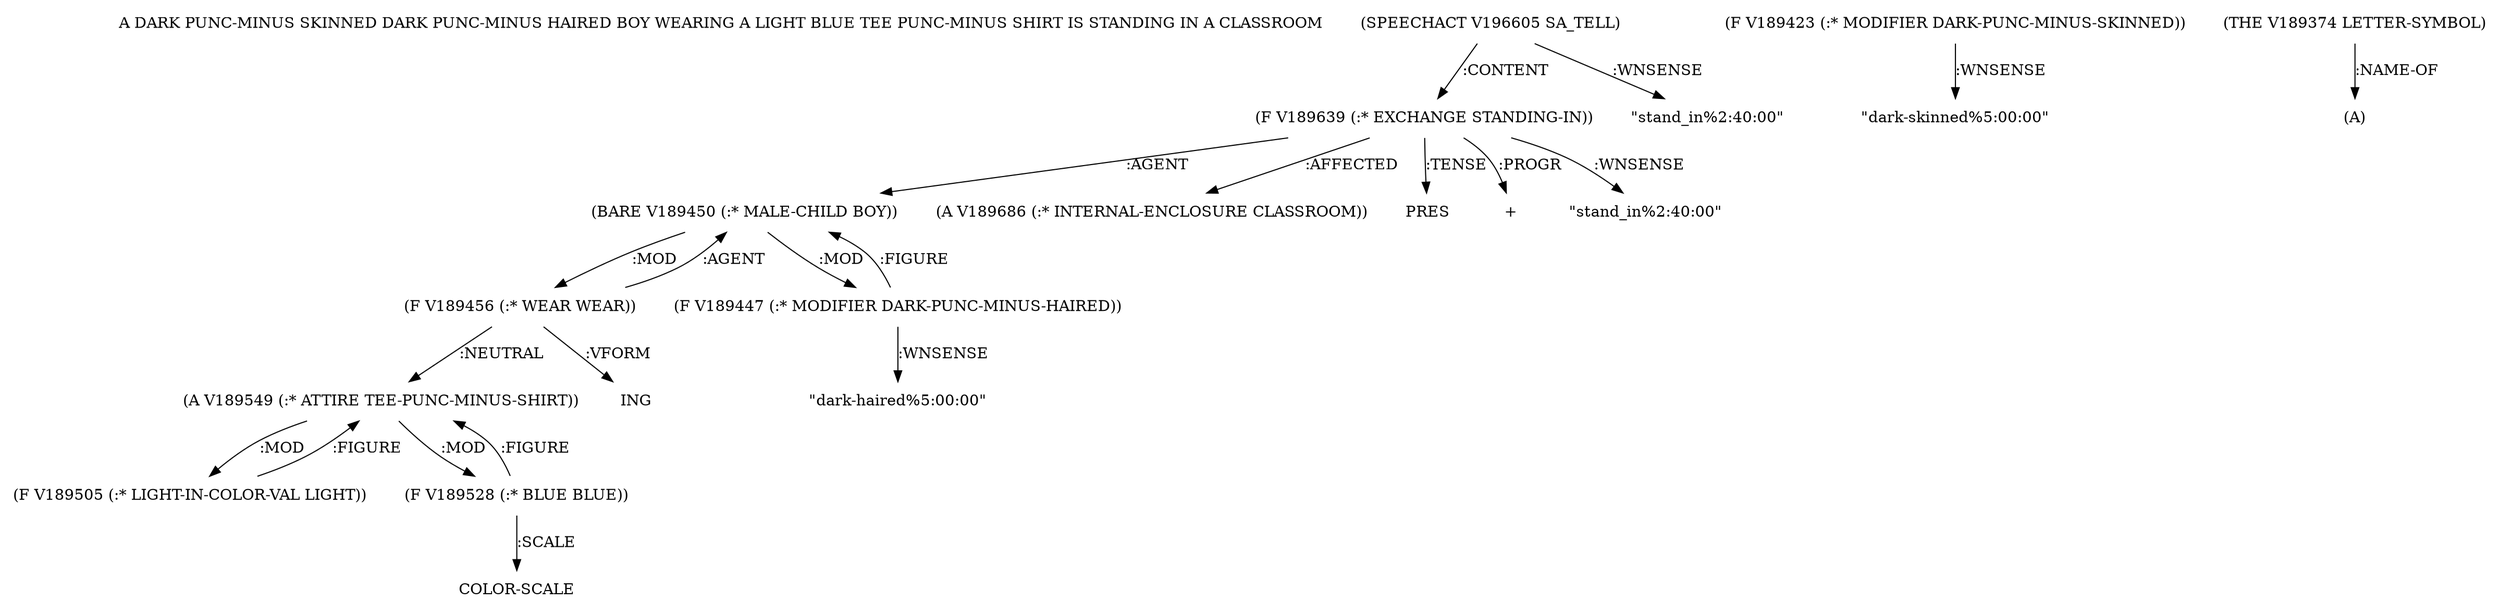 digraph Terms {
  node [shape=none]
  "A DARK PUNC-MINUS SKINNED DARK PUNC-MINUS HAIRED BOY WEARING A LIGHT BLUE TEE PUNC-MINUS SHIRT IS STANDING IN A CLASSROOM"
  "V196605" [label="(SPEECHACT V196605 SA_TELL)"]
  "V196605" -> "V189639" [label=":CONTENT"]
  "V196605" -> "NT201131" [label=":WNSENSE"]
  "NT201131" [label="\"stand_in%2:40:00\""]
  "V189639" [label="(F V189639 (:* EXCHANGE STANDING-IN))"]
  "V189639" -> "V189450" [label=":AGENT"]
  "V189639" -> "V189686" [label=":AFFECTED"]
  "V189639" -> "NT201132" [label=":TENSE"]
  "NT201132" [label="PRES"]
  "V189639" -> "NT201133" [label=":PROGR"]
  "NT201133" [label="+"]
  "V189639" -> "NT201134" [label=":WNSENSE"]
  "NT201134" [label="\"stand_in%2:40:00\""]
  "V189450" [label="(BARE V189450 (:* MALE-CHILD BOY))"]
  "V189450" -> "V189456" [label=":MOD"]
  "V189450" -> "V189447" [label=":MOD"]
  "V189447" [label="(F V189447 (:* MODIFIER DARK-PUNC-MINUS-HAIRED))"]
  "V189447" -> "V189450" [label=":FIGURE"]
  "V189447" -> "NT201135" [label=":WNSENSE"]
  "NT201135" [label="\"dark-haired%5:00:00\""]
  "V189456" [label="(F V189456 (:* WEAR WEAR))"]
  "V189456" -> "V189450" [label=":AGENT"]
  "V189456" -> "V189549" [label=":NEUTRAL"]
  "V189456" -> "NT201136" [label=":VFORM"]
  "NT201136" [label="ING"]
  "V189549" [label="(A V189549 (:* ATTIRE TEE-PUNC-MINUS-SHIRT))"]
  "V189549" -> "V189505" [label=":MOD"]
  "V189549" -> "V189528" [label=":MOD"]
  "V189505" [label="(F V189505 (:* LIGHT-IN-COLOR-VAL LIGHT))"]
  "V189505" -> "V189549" [label=":FIGURE"]
  "V189528" [label="(F V189528 (:* BLUE BLUE))"]
  "V189528" -> "V189549" [label=":FIGURE"]
  "V189528" -> "NT201137" [label=":SCALE"]
  "NT201137" [label="COLOR-SCALE"]
  "V189686" [label="(A V189686 (:* INTERNAL-ENCLOSURE CLASSROOM))"]
  "V189423" [label="(F V189423 (:* MODIFIER DARK-PUNC-MINUS-SKINNED))"]
  "V189423" -> "NT201138" [label=":WNSENSE"]
  "NT201138" [label="\"dark-skinned%5:00:00\""]
  "V189374" [label="(THE V189374 LETTER-SYMBOL)"]
  "V189374" -> "NT201139" [label=":NAME-OF"]
  "NT201139" [label="(A)"]
}
